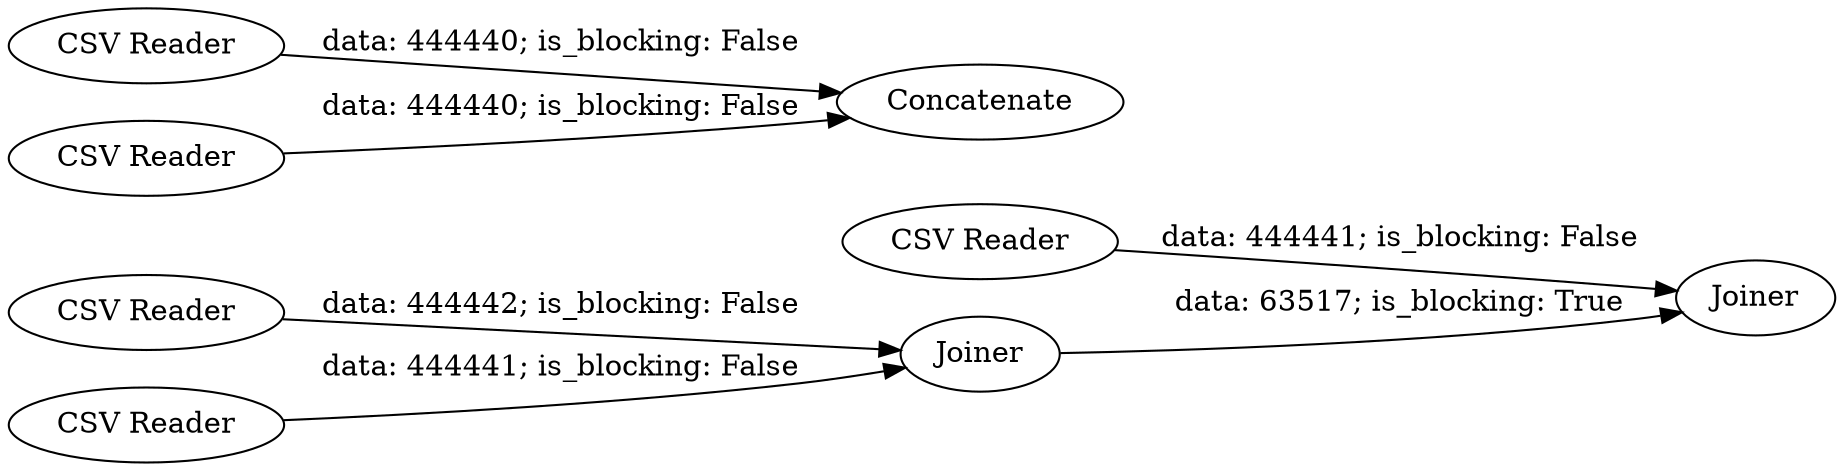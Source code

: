 digraph {
	"7704656222506681314_34" [label=Joiner]
	"7704656222506681314_35" [label=Joiner]
	"7704656222506681314_38" [label="CSV Reader"]
	"7704656222506681314_16" [label=Concatenate]
	"7704656222506681314_39" [label="CSV Reader"]
	"7704656222506681314_30" [label="CSV Reader"]
	"7704656222506681314_37" [label="CSV Reader"]
	"7704656222506681314_36" [label="CSV Reader"]
	"7704656222506681314_39" -> "7704656222506681314_16" [label="data: 444440; is_blocking: False"]
	"7704656222506681314_38" -> "7704656222506681314_16" [label="data: 444440; is_blocking: False"]
	"7704656222506681314_36" -> "7704656222506681314_34" [label="data: 444441; is_blocking: False"]
	"7704656222506681314_34" -> "7704656222506681314_35" [label="data: 63517; is_blocking: True"]
	"7704656222506681314_30" -> "7704656222506681314_34" [label="data: 444442; is_blocking: False"]
	"7704656222506681314_37" -> "7704656222506681314_35" [label="data: 444441; is_blocking: False"]
	rankdir=LR
}

